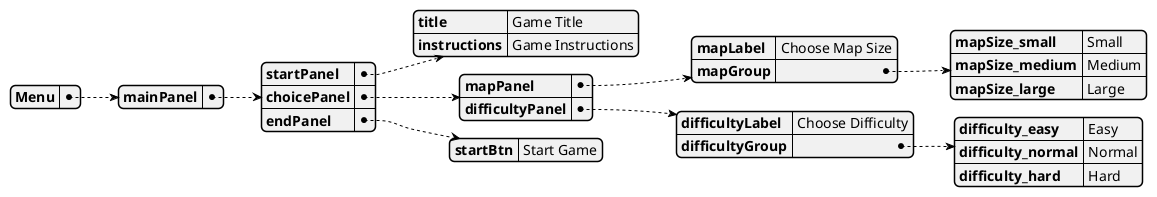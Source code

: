 @startyaml menuUI
    
    Menu:
        mainPanel:
            startPanel:
                title: "Game Title"
                instructions: "Game Instructions"

            choicePanel:
                mapPanel:
                    mapLabel: "Choose Map Size"
                    mapGroup:
                        mapSize_small: "Small"
                        mapSize_medium: "Medium"
                        mapSize_large: "Large"

                difficultyPanel:
                    difficultyLabel: "Choose Difficulty"
                    difficultyGroup:
                        difficulty_easy: "Easy"
                        difficulty_normal: "Normal"
                        difficulty_hard: "Hard"

            endPanel:
                startBtn: "Start Game"

@endyaml

